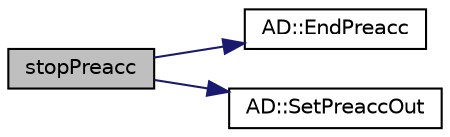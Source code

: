 digraph "stopPreacc"
{
 // LATEX_PDF_SIZE
  edge [fontname="Helvetica",fontsize="10",labelfontname="Helvetica",labelfontsize="10"];
  node [fontname="Helvetica",fontsize="10",shape=record];
  rankdir="LR";
  Node1 [label="stopPreacc",height=0.2,width=0.4,color="black", fillcolor="grey75", style="filled", fontcolor="black",tooltip="Stop the AD preaccumulation."];
  Node1 -> Node2 [color="midnightblue",fontsize="10",style="solid",fontname="Helvetica"];
  Node2 [label="AD::EndPreacc",height=0.2,width=0.4,color="black", fillcolor="white", style="filled",URL="$namespaceAD.html#a309d057a92faa60a3a760254678ec9ea",tooltip="Ends a preaccumulation section and computes the local Jacobi matrix of a code section using the varia..."];
  Node1 -> Node3 [color="midnightblue",fontsize="10",style="solid",fontname="Helvetica"];
  Node3 [label="AD::SetPreaccOut",height=0.2,width=0.4,color="black", fillcolor="white", style="filled",URL="$namespaceAD.html#a96f26aa5f6909173e990e03b864fec33",tooltip="Sets the scalar outputs of a preaccumulation section."];
}

